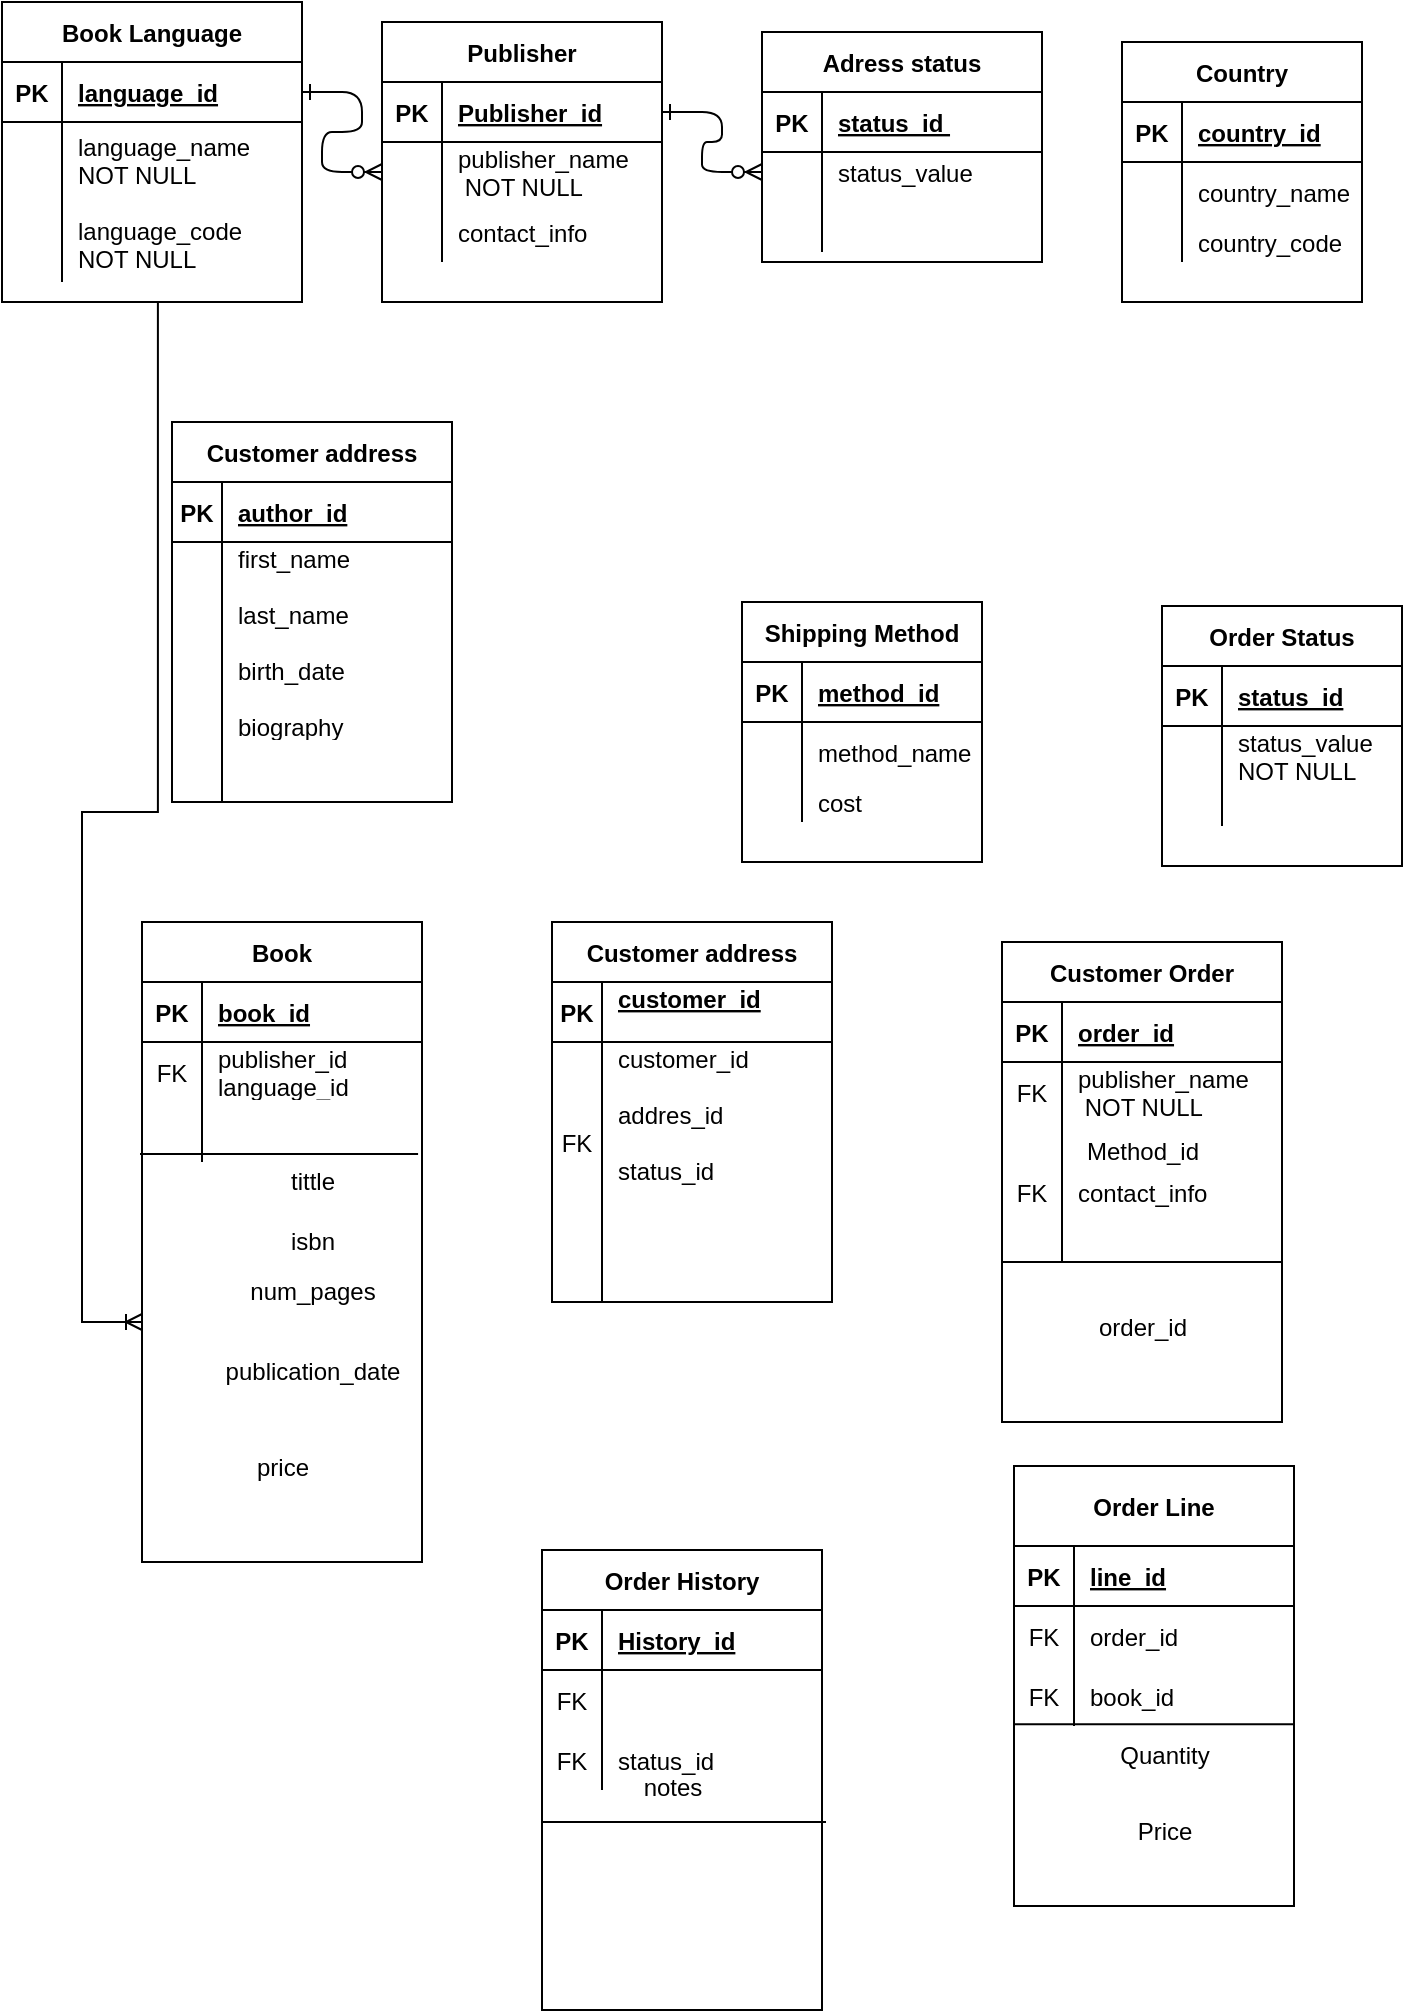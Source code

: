 <mxfile version="26.2.10">
  <diagram id="R2lEEEUBdFMjLlhIrx00" name="Page-1">
    <mxGraphModel dx="874" dy="507" grid="1" gridSize="10" guides="1" tooltips="1" connect="1" arrows="1" fold="1" page="1" pageScale="1" pageWidth="850" pageHeight="1100" math="0" shadow="0" extFonts="Permanent Marker^https://fonts.googleapis.com/css?family=Permanent+Marker">
      <root>
        <mxCell id="0" />
        <mxCell id="1" parent="0" />
        <mxCell id="C-vyLk0tnHw3VtMMgP7b-1" value="" style="edgeStyle=entityRelationEdgeStyle;endArrow=ERzeroToMany;startArrow=ERone;endFill=1;startFill=0;" parent="1" source="C-vyLk0tnHw3VtMMgP7b-24" target="C-vyLk0tnHw3VtMMgP7b-6" edge="1">
          <mxGeometry width="100" height="100" relative="1" as="geometry">
            <mxPoint x="340" y="720" as="sourcePoint" />
            <mxPoint x="440" y="620" as="targetPoint" />
            <Array as="points">
              <mxPoint x="60" y="410" />
            </Array>
          </mxGeometry>
        </mxCell>
        <mxCell id="C-vyLk0tnHw3VtMMgP7b-12" value="" style="edgeStyle=entityRelationEdgeStyle;endArrow=ERzeroToMany;startArrow=ERone;endFill=1;startFill=0;" parent="1" source="C-vyLk0tnHw3VtMMgP7b-3" target="C-vyLk0tnHw3VtMMgP7b-17" edge="1">
          <mxGeometry width="100" height="100" relative="1" as="geometry">
            <mxPoint x="400" y="180" as="sourcePoint" />
            <mxPoint x="460" y="205" as="targetPoint" />
          </mxGeometry>
        </mxCell>
        <mxCell id="C-vyLk0tnHw3VtMMgP7b-2" value="Publisher" style="shape=table;startSize=30;container=1;collapsible=1;childLayout=tableLayout;fixedRows=1;rowLines=0;fontStyle=1;align=center;resizeLast=1;" parent="1" vertex="1">
          <mxGeometry x="200" y="20" width="140" height="140" as="geometry" />
        </mxCell>
        <mxCell id="C-vyLk0tnHw3VtMMgP7b-3" value="" style="shape=partialRectangle;collapsible=0;dropTarget=0;pointerEvents=0;fillColor=none;points=[[0,0.5],[1,0.5]];portConstraint=eastwest;top=0;left=0;right=0;bottom=1;" parent="C-vyLk0tnHw3VtMMgP7b-2" vertex="1">
          <mxGeometry y="30" width="140" height="30" as="geometry" />
        </mxCell>
        <mxCell id="C-vyLk0tnHw3VtMMgP7b-4" value="PK" style="shape=partialRectangle;overflow=hidden;connectable=0;fillColor=none;top=0;left=0;bottom=0;right=0;fontStyle=1;" parent="C-vyLk0tnHw3VtMMgP7b-3" vertex="1">
          <mxGeometry width="30" height="30" as="geometry">
            <mxRectangle width="30" height="30" as="alternateBounds" />
          </mxGeometry>
        </mxCell>
        <mxCell id="C-vyLk0tnHw3VtMMgP7b-5" value="Publisher_id" style="shape=partialRectangle;overflow=hidden;connectable=0;fillColor=none;top=0;left=0;bottom=0;right=0;align=left;spacingLeft=6;fontStyle=5;" parent="C-vyLk0tnHw3VtMMgP7b-3" vertex="1">
          <mxGeometry x="30" width="110" height="30" as="geometry">
            <mxRectangle width="110" height="30" as="alternateBounds" />
          </mxGeometry>
        </mxCell>
        <mxCell id="C-vyLk0tnHw3VtMMgP7b-6" value="" style="shape=partialRectangle;collapsible=0;dropTarget=0;pointerEvents=0;fillColor=none;points=[[0,0.5],[1,0.5]];portConstraint=eastwest;top=0;left=0;right=0;bottom=0;" parent="C-vyLk0tnHw3VtMMgP7b-2" vertex="1">
          <mxGeometry y="60" width="140" height="30" as="geometry" />
        </mxCell>
        <mxCell id="C-vyLk0tnHw3VtMMgP7b-7" value="" style="shape=partialRectangle;overflow=hidden;connectable=0;fillColor=none;top=0;left=0;bottom=0;right=0;" parent="C-vyLk0tnHw3VtMMgP7b-6" vertex="1">
          <mxGeometry width="30" height="30" as="geometry">
            <mxRectangle width="30" height="30" as="alternateBounds" />
          </mxGeometry>
        </mxCell>
        <mxCell id="C-vyLk0tnHw3VtMMgP7b-8" value="publisher_name&#xa; NOT NULL" style="shape=partialRectangle;overflow=hidden;connectable=0;fillColor=none;top=0;left=0;bottom=0;right=0;align=left;spacingLeft=6;" parent="C-vyLk0tnHw3VtMMgP7b-6" vertex="1">
          <mxGeometry x="30" width="110" height="30" as="geometry">
            <mxRectangle width="110" height="30" as="alternateBounds" />
          </mxGeometry>
        </mxCell>
        <mxCell id="C-vyLk0tnHw3VtMMgP7b-9" value="" style="shape=partialRectangle;collapsible=0;dropTarget=0;pointerEvents=0;fillColor=none;points=[[0,0.5],[1,0.5]];portConstraint=eastwest;top=0;left=0;right=0;bottom=0;" parent="C-vyLk0tnHw3VtMMgP7b-2" vertex="1">
          <mxGeometry y="90" width="140" height="30" as="geometry" />
        </mxCell>
        <mxCell id="C-vyLk0tnHw3VtMMgP7b-10" value="" style="shape=partialRectangle;overflow=hidden;connectable=0;fillColor=none;top=0;left=0;bottom=0;right=0;" parent="C-vyLk0tnHw3VtMMgP7b-9" vertex="1">
          <mxGeometry width="30" height="30" as="geometry">
            <mxRectangle width="30" height="30" as="alternateBounds" />
          </mxGeometry>
        </mxCell>
        <mxCell id="C-vyLk0tnHw3VtMMgP7b-11" value="contact_info" style="shape=partialRectangle;overflow=hidden;connectable=0;fillColor=none;top=0;left=0;bottom=0;right=0;align=left;spacingLeft=6;" parent="C-vyLk0tnHw3VtMMgP7b-9" vertex="1">
          <mxGeometry x="30" width="110" height="30" as="geometry">
            <mxRectangle width="110" height="30" as="alternateBounds" />
          </mxGeometry>
        </mxCell>
        <mxCell id="C-vyLk0tnHw3VtMMgP7b-13" value="Adress status" style="shape=table;startSize=30;container=1;collapsible=1;childLayout=tableLayout;fixedRows=1;rowLines=0;fontStyle=1;align=center;resizeLast=1;" parent="1" vertex="1">
          <mxGeometry x="390" y="25" width="140" height="115" as="geometry" />
        </mxCell>
        <mxCell id="C-vyLk0tnHw3VtMMgP7b-14" value="" style="shape=partialRectangle;collapsible=0;dropTarget=0;pointerEvents=0;fillColor=none;points=[[0,0.5],[1,0.5]];portConstraint=eastwest;top=0;left=0;right=0;bottom=1;" parent="C-vyLk0tnHw3VtMMgP7b-13" vertex="1">
          <mxGeometry y="30" width="140" height="30" as="geometry" />
        </mxCell>
        <mxCell id="C-vyLk0tnHw3VtMMgP7b-15" value="PK" style="shape=partialRectangle;overflow=hidden;connectable=0;fillColor=none;top=0;left=0;bottom=0;right=0;fontStyle=1;" parent="C-vyLk0tnHw3VtMMgP7b-14" vertex="1">
          <mxGeometry width="30" height="30" as="geometry">
            <mxRectangle width="30" height="30" as="alternateBounds" />
          </mxGeometry>
        </mxCell>
        <mxCell id="C-vyLk0tnHw3VtMMgP7b-16" value="status_id " style="shape=partialRectangle;overflow=hidden;connectable=0;fillColor=none;top=0;left=0;bottom=0;right=0;align=left;spacingLeft=6;fontStyle=5;" parent="C-vyLk0tnHw3VtMMgP7b-14" vertex="1">
          <mxGeometry x="30" width="110" height="30" as="geometry">
            <mxRectangle width="110" height="30" as="alternateBounds" />
          </mxGeometry>
        </mxCell>
        <mxCell id="C-vyLk0tnHw3VtMMgP7b-17" value="" style="shape=partialRectangle;collapsible=0;dropTarget=0;pointerEvents=0;fillColor=none;points=[[0,0.5],[1,0.5]];portConstraint=eastwest;top=0;left=0;right=0;bottom=0;" parent="C-vyLk0tnHw3VtMMgP7b-13" vertex="1">
          <mxGeometry y="60" width="140" height="20" as="geometry" />
        </mxCell>
        <mxCell id="C-vyLk0tnHw3VtMMgP7b-18" value="" style="shape=partialRectangle;overflow=hidden;connectable=0;fillColor=none;top=0;left=0;bottom=0;right=0;" parent="C-vyLk0tnHw3VtMMgP7b-17" vertex="1">
          <mxGeometry width="30" height="20" as="geometry">
            <mxRectangle width="30" height="20" as="alternateBounds" />
          </mxGeometry>
        </mxCell>
        <mxCell id="C-vyLk0tnHw3VtMMgP7b-19" value="status_value" style="shape=partialRectangle;overflow=hidden;connectable=0;fillColor=none;top=0;left=0;bottom=0;right=0;align=left;spacingLeft=6;" parent="C-vyLk0tnHw3VtMMgP7b-17" vertex="1">
          <mxGeometry x="30" width="110" height="20" as="geometry">
            <mxRectangle width="110" height="20" as="alternateBounds" />
          </mxGeometry>
        </mxCell>
        <mxCell id="C-vyLk0tnHw3VtMMgP7b-20" value="" style="shape=partialRectangle;collapsible=0;dropTarget=0;pointerEvents=0;fillColor=none;points=[[0,0.5],[1,0.5]];portConstraint=eastwest;top=0;left=0;right=0;bottom=0;" parent="C-vyLk0tnHw3VtMMgP7b-13" vertex="1">
          <mxGeometry y="80" width="140" height="30" as="geometry" />
        </mxCell>
        <mxCell id="C-vyLk0tnHw3VtMMgP7b-21" value="" style="shape=partialRectangle;overflow=hidden;connectable=0;fillColor=none;top=0;left=0;bottom=0;right=0;" parent="C-vyLk0tnHw3VtMMgP7b-20" vertex="1">
          <mxGeometry width="30" height="30" as="geometry">
            <mxRectangle width="30" height="30" as="alternateBounds" />
          </mxGeometry>
        </mxCell>
        <mxCell id="C-vyLk0tnHw3VtMMgP7b-22" value="" style="shape=partialRectangle;overflow=hidden;connectable=0;fillColor=none;top=0;left=0;bottom=0;right=0;align=left;spacingLeft=6;" parent="C-vyLk0tnHw3VtMMgP7b-20" vertex="1">
          <mxGeometry x="30" width="110" height="30" as="geometry">
            <mxRectangle width="110" height="30" as="alternateBounds" />
          </mxGeometry>
        </mxCell>
        <mxCell id="UZFf_94aw9fgbtnMNv5X-19" style="edgeStyle=orthogonalEdgeStyle;rounded=0;orthogonalLoop=1;jettySize=auto;html=1;exitX=1;exitY=0.5;exitDx=0;exitDy=0;" parent="C-vyLk0tnHw3VtMMgP7b-13" source="C-vyLk0tnHw3VtMMgP7b-17" target="C-vyLk0tnHw3VtMMgP7b-17" edge="1">
          <mxGeometry relative="1" as="geometry" />
        </mxCell>
        <mxCell id="C-vyLk0tnHw3VtMMgP7b-23" value="Book Language" style="shape=table;startSize=30;container=1;collapsible=1;childLayout=tableLayout;fixedRows=1;rowLines=0;fontStyle=1;align=center;resizeLast=1;" parent="1" vertex="1">
          <mxGeometry x="10" y="10" width="150" height="150" as="geometry" />
        </mxCell>
        <mxCell id="C-vyLk0tnHw3VtMMgP7b-24" value="" style="shape=partialRectangle;collapsible=0;dropTarget=0;pointerEvents=0;fillColor=none;points=[[0,0.5],[1,0.5]];portConstraint=eastwest;top=0;left=0;right=0;bottom=1;" parent="C-vyLk0tnHw3VtMMgP7b-23" vertex="1">
          <mxGeometry y="30" width="150" height="30" as="geometry" />
        </mxCell>
        <mxCell id="C-vyLk0tnHw3VtMMgP7b-25" value="PK" style="shape=partialRectangle;overflow=hidden;connectable=0;fillColor=none;top=0;left=0;bottom=0;right=0;fontStyle=1;" parent="C-vyLk0tnHw3VtMMgP7b-24" vertex="1">
          <mxGeometry width="30" height="30" as="geometry">
            <mxRectangle width="30" height="30" as="alternateBounds" />
          </mxGeometry>
        </mxCell>
        <mxCell id="C-vyLk0tnHw3VtMMgP7b-26" value="language_id" style="shape=partialRectangle;overflow=hidden;connectable=0;fillColor=none;top=0;left=0;bottom=0;right=0;align=left;spacingLeft=6;fontStyle=5;" parent="C-vyLk0tnHw3VtMMgP7b-24" vertex="1">
          <mxGeometry x="30" width="120" height="30" as="geometry">
            <mxRectangle width="120" height="30" as="alternateBounds" />
          </mxGeometry>
        </mxCell>
        <mxCell id="C-vyLk0tnHw3VtMMgP7b-27" value="" style="shape=partialRectangle;collapsible=0;dropTarget=0;pointerEvents=0;fillColor=none;points=[[0,0.5],[1,0.5]];portConstraint=eastwest;top=0;left=0;right=0;bottom=0;" parent="C-vyLk0tnHw3VtMMgP7b-23" vertex="1">
          <mxGeometry y="60" width="150" height="80" as="geometry" />
        </mxCell>
        <mxCell id="C-vyLk0tnHw3VtMMgP7b-28" value="" style="shape=partialRectangle;overflow=hidden;connectable=0;fillColor=none;top=0;left=0;bottom=0;right=0;" parent="C-vyLk0tnHw3VtMMgP7b-27" vertex="1">
          <mxGeometry width="30" height="80" as="geometry">
            <mxRectangle width="30" height="80" as="alternateBounds" />
          </mxGeometry>
        </mxCell>
        <mxCell id="C-vyLk0tnHw3VtMMgP7b-29" value="language_name &#xa;NOT NULL&#xa;&#xa;language_code&#xa;NOT NULL" style="shape=partialRectangle;overflow=hidden;connectable=0;fillColor=none;top=0;left=0;bottom=0;right=0;align=left;spacingLeft=6;" parent="C-vyLk0tnHw3VtMMgP7b-27" vertex="1">
          <mxGeometry x="30" width="120" height="80" as="geometry">
            <mxRectangle width="120" height="80" as="alternateBounds" />
          </mxGeometry>
        </mxCell>
        <mxCell id="UZFf_94aw9fgbtnMNv5X-3" value="Country" style="shape=table;startSize=30;container=1;collapsible=1;childLayout=tableLayout;fixedRows=1;rowLines=0;fontStyle=1;align=center;resizeLast=1;" parent="1" vertex="1">
          <mxGeometry x="570" y="30" width="120" height="130" as="geometry" />
        </mxCell>
        <mxCell id="UZFf_94aw9fgbtnMNv5X-4" value="" style="shape=partialRectangle;collapsible=0;dropTarget=0;pointerEvents=0;fillColor=none;points=[[0,0.5],[1,0.5]];portConstraint=eastwest;top=0;left=0;right=0;bottom=1;" parent="UZFf_94aw9fgbtnMNv5X-3" vertex="1">
          <mxGeometry y="30" width="120" height="30" as="geometry" />
        </mxCell>
        <mxCell id="UZFf_94aw9fgbtnMNv5X-5" value="PK" style="shape=partialRectangle;overflow=hidden;connectable=0;fillColor=none;top=0;left=0;bottom=0;right=0;fontStyle=1;" parent="UZFf_94aw9fgbtnMNv5X-4" vertex="1">
          <mxGeometry width="30" height="30" as="geometry">
            <mxRectangle width="30" height="30" as="alternateBounds" />
          </mxGeometry>
        </mxCell>
        <mxCell id="UZFf_94aw9fgbtnMNv5X-6" value="country_id" style="shape=partialRectangle;overflow=hidden;connectable=0;fillColor=none;top=0;left=0;bottom=0;right=0;align=left;spacingLeft=6;fontStyle=5;" parent="UZFf_94aw9fgbtnMNv5X-4" vertex="1">
          <mxGeometry x="30" width="90" height="30" as="geometry">
            <mxRectangle width="90" height="30" as="alternateBounds" />
          </mxGeometry>
        </mxCell>
        <mxCell id="UZFf_94aw9fgbtnMNv5X-7" value="" style="shape=partialRectangle;collapsible=0;dropTarget=0;pointerEvents=0;fillColor=none;points=[[0,0.5],[1,0.5]];portConstraint=eastwest;top=0;left=0;right=0;bottom=0;" parent="UZFf_94aw9fgbtnMNv5X-3" vertex="1">
          <mxGeometry y="60" width="120" height="30" as="geometry" />
        </mxCell>
        <mxCell id="UZFf_94aw9fgbtnMNv5X-8" value="" style="shape=partialRectangle;overflow=hidden;connectable=0;fillColor=none;top=0;left=0;bottom=0;right=0;" parent="UZFf_94aw9fgbtnMNv5X-7" vertex="1">
          <mxGeometry width="30" height="30" as="geometry">
            <mxRectangle width="30" height="30" as="alternateBounds" />
          </mxGeometry>
        </mxCell>
        <mxCell id="UZFf_94aw9fgbtnMNv5X-9" value="country_name" style="shape=partialRectangle;overflow=hidden;connectable=0;fillColor=none;top=0;left=0;bottom=0;right=0;align=left;spacingLeft=6;" parent="UZFf_94aw9fgbtnMNv5X-7" vertex="1">
          <mxGeometry x="30" width="90" height="30" as="geometry">
            <mxRectangle width="90" height="30" as="alternateBounds" />
          </mxGeometry>
        </mxCell>
        <mxCell id="UZFf_94aw9fgbtnMNv5X-10" value="" style="shape=partialRectangle;collapsible=0;dropTarget=0;pointerEvents=0;fillColor=none;points=[[0,0.5],[1,0.5]];portConstraint=eastwest;top=0;left=0;right=0;bottom=0;" parent="UZFf_94aw9fgbtnMNv5X-3" vertex="1">
          <mxGeometry y="90" width="120" height="20" as="geometry" />
        </mxCell>
        <mxCell id="UZFf_94aw9fgbtnMNv5X-11" value="" style="shape=partialRectangle;overflow=hidden;connectable=0;fillColor=none;top=0;left=0;bottom=0;right=0;" parent="UZFf_94aw9fgbtnMNv5X-10" vertex="1">
          <mxGeometry width="30" height="20" as="geometry">
            <mxRectangle width="30" height="20" as="alternateBounds" />
          </mxGeometry>
        </mxCell>
        <mxCell id="UZFf_94aw9fgbtnMNv5X-12" value="country_code" style="shape=partialRectangle;overflow=hidden;connectable=0;fillColor=none;top=0;left=0;bottom=0;right=0;align=left;spacingLeft=6;" parent="UZFf_94aw9fgbtnMNv5X-10" vertex="1">
          <mxGeometry x="30" width="90" height="20" as="geometry">
            <mxRectangle width="90" height="20" as="alternateBounds" />
          </mxGeometry>
        </mxCell>
        <mxCell id="UZFf_94aw9fgbtnMNv5X-22" value="Order Status" style="shape=table;startSize=30;container=1;collapsible=1;childLayout=tableLayout;fixedRows=1;rowLines=0;fontStyle=1;align=center;resizeLast=1;" parent="1" vertex="1">
          <mxGeometry x="590" y="312" width="120" height="130" as="geometry" />
        </mxCell>
        <mxCell id="UZFf_94aw9fgbtnMNv5X-23" value="" style="shape=partialRectangle;collapsible=0;dropTarget=0;pointerEvents=0;fillColor=none;points=[[0,0.5],[1,0.5]];portConstraint=eastwest;top=0;left=0;right=0;bottom=1;" parent="UZFf_94aw9fgbtnMNv5X-22" vertex="1">
          <mxGeometry y="30" width="120" height="30" as="geometry" />
        </mxCell>
        <mxCell id="UZFf_94aw9fgbtnMNv5X-24" value="PK" style="shape=partialRectangle;overflow=hidden;connectable=0;fillColor=none;top=0;left=0;bottom=0;right=0;fontStyle=1;" parent="UZFf_94aw9fgbtnMNv5X-23" vertex="1">
          <mxGeometry width="30" height="30" as="geometry">
            <mxRectangle width="30" height="30" as="alternateBounds" />
          </mxGeometry>
        </mxCell>
        <mxCell id="UZFf_94aw9fgbtnMNv5X-25" value="status_id" style="shape=partialRectangle;overflow=hidden;connectable=0;fillColor=none;top=0;left=0;bottom=0;right=0;align=left;spacingLeft=6;fontStyle=5;" parent="UZFf_94aw9fgbtnMNv5X-23" vertex="1">
          <mxGeometry x="30" width="90" height="30" as="geometry">
            <mxRectangle width="90" height="30" as="alternateBounds" />
          </mxGeometry>
        </mxCell>
        <mxCell id="UZFf_94aw9fgbtnMNv5X-26" value="" style="shape=partialRectangle;collapsible=0;dropTarget=0;pointerEvents=0;fillColor=none;points=[[0,0.5],[1,0.5]];portConstraint=eastwest;top=0;left=0;right=0;bottom=0;" parent="UZFf_94aw9fgbtnMNv5X-22" vertex="1">
          <mxGeometry y="60" width="120" height="30" as="geometry" />
        </mxCell>
        <mxCell id="UZFf_94aw9fgbtnMNv5X-27" value="" style="shape=partialRectangle;overflow=hidden;connectable=0;fillColor=none;top=0;left=0;bottom=0;right=0;" parent="UZFf_94aw9fgbtnMNv5X-26" vertex="1">
          <mxGeometry width="30" height="30" as="geometry">
            <mxRectangle width="30" height="30" as="alternateBounds" />
          </mxGeometry>
        </mxCell>
        <mxCell id="UZFf_94aw9fgbtnMNv5X-28" value="status_value&#xa;NOT NULL" style="shape=partialRectangle;overflow=hidden;connectable=0;fillColor=none;top=0;left=0;bottom=0;right=0;align=left;spacingLeft=6;" parent="UZFf_94aw9fgbtnMNv5X-26" vertex="1">
          <mxGeometry x="30" width="90" height="30" as="geometry">
            <mxRectangle width="90" height="30" as="alternateBounds" />
          </mxGeometry>
        </mxCell>
        <mxCell id="UZFf_94aw9fgbtnMNv5X-29" value="" style="shape=partialRectangle;collapsible=0;dropTarget=0;pointerEvents=0;fillColor=none;points=[[0,0.5],[1,0.5]];portConstraint=eastwest;top=0;left=0;right=0;bottom=0;" parent="UZFf_94aw9fgbtnMNv5X-22" vertex="1">
          <mxGeometry y="90" width="120" height="20" as="geometry" />
        </mxCell>
        <mxCell id="UZFf_94aw9fgbtnMNv5X-30" value="" style="shape=partialRectangle;overflow=hidden;connectable=0;fillColor=none;top=0;left=0;bottom=0;right=0;" parent="UZFf_94aw9fgbtnMNv5X-29" vertex="1">
          <mxGeometry width="30" height="20" as="geometry">
            <mxRectangle width="30" height="20" as="alternateBounds" />
          </mxGeometry>
        </mxCell>
        <mxCell id="UZFf_94aw9fgbtnMNv5X-31" value="" style="shape=partialRectangle;overflow=hidden;connectable=0;fillColor=none;top=0;left=0;bottom=0;right=0;align=left;spacingLeft=6;" parent="UZFf_94aw9fgbtnMNv5X-29" vertex="1">
          <mxGeometry x="30" width="90" height="20" as="geometry">
            <mxRectangle width="90" height="20" as="alternateBounds" />
          </mxGeometry>
        </mxCell>
        <mxCell id="UZFf_94aw9fgbtnMNv5X-32" value="Shipping Method" style="shape=table;startSize=30;container=1;collapsible=1;childLayout=tableLayout;fixedRows=1;rowLines=0;fontStyle=1;align=center;resizeLast=1;" parent="1" vertex="1">
          <mxGeometry x="380" y="310" width="120" height="130" as="geometry" />
        </mxCell>
        <mxCell id="UZFf_94aw9fgbtnMNv5X-33" value="" style="shape=partialRectangle;collapsible=0;dropTarget=0;pointerEvents=0;fillColor=none;points=[[0,0.5],[1,0.5]];portConstraint=eastwest;top=0;left=0;right=0;bottom=1;" parent="UZFf_94aw9fgbtnMNv5X-32" vertex="1">
          <mxGeometry y="30" width="120" height="30" as="geometry" />
        </mxCell>
        <mxCell id="UZFf_94aw9fgbtnMNv5X-34" value="PK" style="shape=partialRectangle;overflow=hidden;connectable=0;fillColor=none;top=0;left=0;bottom=0;right=0;fontStyle=1;" parent="UZFf_94aw9fgbtnMNv5X-33" vertex="1">
          <mxGeometry width="30" height="30" as="geometry">
            <mxRectangle width="30" height="30" as="alternateBounds" />
          </mxGeometry>
        </mxCell>
        <mxCell id="UZFf_94aw9fgbtnMNv5X-35" value="method_id" style="shape=partialRectangle;overflow=hidden;connectable=0;fillColor=none;top=0;left=0;bottom=0;right=0;align=left;spacingLeft=6;fontStyle=5;" parent="UZFf_94aw9fgbtnMNv5X-33" vertex="1">
          <mxGeometry x="30" width="90" height="30" as="geometry">
            <mxRectangle width="90" height="30" as="alternateBounds" />
          </mxGeometry>
        </mxCell>
        <mxCell id="UZFf_94aw9fgbtnMNv5X-36" value="" style="shape=partialRectangle;collapsible=0;dropTarget=0;pointerEvents=0;fillColor=none;points=[[0,0.5],[1,0.5]];portConstraint=eastwest;top=0;left=0;right=0;bottom=0;" parent="UZFf_94aw9fgbtnMNv5X-32" vertex="1">
          <mxGeometry y="60" width="120" height="30" as="geometry" />
        </mxCell>
        <mxCell id="UZFf_94aw9fgbtnMNv5X-37" value="" style="shape=partialRectangle;overflow=hidden;connectable=0;fillColor=none;top=0;left=0;bottom=0;right=0;" parent="UZFf_94aw9fgbtnMNv5X-36" vertex="1">
          <mxGeometry width="30" height="30" as="geometry">
            <mxRectangle width="30" height="30" as="alternateBounds" />
          </mxGeometry>
        </mxCell>
        <mxCell id="UZFf_94aw9fgbtnMNv5X-38" value="method_name" style="shape=partialRectangle;overflow=hidden;connectable=0;fillColor=none;top=0;left=0;bottom=0;right=0;align=left;spacingLeft=6;" parent="UZFf_94aw9fgbtnMNv5X-36" vertex="1">
          <mxGeometry x="30" width="90" height="30" as="geometry">
            <mxRectangle width="90" height="30" as="alternateBounds" />
          </mxGeometry>
        </mxCell>
        <mxCell id="UZFf_94aw9fgbtnMNv5X-39" value="" style="shape=partialRectangle;collapsible=0;dropTarget=0;pointerEvents=0;fillColor=none;points=[[0,0.5],[1,0.5]];portConstraint=eastwest;top=0;left=0;right=0;bottom=0;" parent="UZFf_94aw9fgbtnMNv5X-32" vertex="1">
          <mxGeometry y="90" width="120" height="20" as="geometry" />
        </mxCell>
        <mxCell id="UZFf_94aw9fgbtnMNv5X-40" value="" style="shape=partialRectangle;overflow=hidden;connectable=0;fillColor=none;top=0;left=0;bottom=0;right=0;" parent="UZFf_94aw9fgbtnMNv5X-39" vertex="1">
          <mxGeometry width="30" height="20" as="geometry">
            <mxRectangle width="30" height="20" as="alternateBounds" />
          </mxGeometry>
        </mxCell>
        <mxCell id="UZFf_94aw9fgbtnMNv5X-41" value="cost" style="shape=partialRectangle;overflow=hidden;connectable=0;fillColor=none;top=0;left=0;bottom=0;right=0;align=left;spacingLeft=6;" parent="UZFf_94aw9fgbtnMNv5X-39" vertex="1">
          <mxGeometry x="30" width="90" height="20" as="geometry">
            <mxRectangle width="90" height="20" as="alternateBounds" />
          </mxGeometry>
        </mxCell>
        <mxCell id="UZFf_94aw9fgbtnMNv5X-60" value="Customer address" style="shape=table;startSize=30;container=1;collapsible=1;childLayout=tableLayout;fixedRows=1;rowLines=0;fontStyle=1;align=center;resizeLast=1;" parent="1" vertex="1">
          <mxGeometry x="285" y="470" width="140" height="190" as="geometry" />
        </mxCell>
        <mxCell id="UZFf_94aw9fgbtnMNv5X-61" value="" style="shape=partialRectangle;collapsible=0;dropTarget=0;pointerEvents=0;fillColor=none;points=[[0,0.5],[1,0.5]];portConstraint=eastwest;top=0;left=0;right=0;bottom=1;" parent="UZFf_94aw9fgbtnMNv5X-60" vertex="1">
          <mxGeometry y="30" width="140" height="30" as="geometry" />
        </mxCell>
        <mxCell id="UZFf_94aw9fgbtnMNv5X-62" value="PK" style="shape=partialRectangle;overflow=hidden;connectable=0;fillColor=none;top=0;left=0;bottom=0;right=0;fontStyle=1;" parent="UZFf_94aw9fgbtnMNv5X-61" vertex="1">
          <mxGeometry width="25" height="30" as="geometry">
            <mxRectangle width="25" height="30" as="alternateBounds" />
          </mxGeometry>
        </mxCell>
        <mxCell id="UZFf_94aw9fgbtnMNv5X-63" value="customer_id&#xa;" style="shape=partialRectangle;overflow=hidden;connectable=0;fillColor=none;top=0;left=0;bottom=0;right=0;align=left;spacingLeft=6;fontStyle=5;" parent="UZFf_94aw9fgbtnMNv5X-61" vertex="1">
          <mxGeometry x="25" width="115" height="30" as="geometry">
            <mxRectangle width="115" height="30" as="alternateBounds" />
          </mxGeometry>
        </mxCell>
        <mxCell id="UZFf_94aw9fgbtnMNv5X-64" value="" style="shape=partialRectangle;collapsible=0;dropTarget=0;pointerEvents=0;fillColor=none;points=[[0,0.5],[1,0.5]];portConstraint=eastwest;top=0;left=0;right=0;bottom=0;" parent="UZFf_94aw9fgbtnMNv5X-60" vertex="1">
          <mxGeometry y="60" width="140" height="100" as="geometry" />
        </mxCell>
        <mxCell id="UZFf_94aw9fgbtnMNv5X-65" value="FK" style="shape=partialRectangle;overflow=hidden;connectable=0;fillColor=none;top=0;left=0;bottom=0;right=0;" parent="UZFf_94aw9fgbtnMNv5X-64" vertex="1">
          <mxGeometry width="25" height="100" as="geometry">
            <mxRectangle width="25" height="100" as="alternateBounds" />
          </mxGeometry>
        </mxCell>
        <mxCell id="UZFf_94aw9fgbtnMNv5X-66" value="customer_id&#xa;&#xa;addres_id&#xa;&#xa;status_id&#xa;&#xa;" style="shape=partialRectangle;overflow=hidden;connectable=0;fillColor=none;top=0;left=0;bottom=0;right=0;align=left;spacingLeft=6;" parent="UZFf_94aw9fgbtnMNv5X-64" vertex="1">
          <mxGeometry x="25" width="115" height="100" as="geometry">
            <mxRectangle width="115" height="100" as="alternateBounds" />
          </mxGeometry>
        </mxCell>
        <mxCell id="UZFf_94aw9fgbtnMNv5X-67" value="" style="shape=partialRectangle;collapsible=0;dropTarget=0;pointerEvents=0;fillColor=none;points=[[0,0.5],[1,0.5]];portConstraint=eastwest;top=0;left=0;right=0;bottom=0;" parent="UZFf_94aw9fgbtnMNv5X-60" vertex="1">
          <mxGeometry y="160" width="140" height="30" as="geometry" />
        </mxCell>
        <mxCell id="UZFf_94aw9fgbtnMNv5X-68" value="" style="shape=partialRectangle;overflow=hidden;connectable=0;fillColor=none;top=0;left=0;bottom=0;right=0;" parent="UZFf_94aw9fgbtnMNv5X-67" vertex="1">
          <mxGeometry width="25" height="30" as="geometry">
            <mxRectangle width="25" height="30" as="alternateBounds" />
          </mxGeometry>
        </mxCell>
        <mxCell id="UZFf_94aw9fgbtnMNv5X-69" value="" style="shape=partialRectangle;overflow=hidden;connectable=0;fillColor=none;top=0;left=0;bottom=0;right=0;align=left;spacingLeft=6;" parent="UZFf_94aw9fgbtnMNv5X-67" vertex="1">
          <mxGeometry x="25" width="115" height="30" as="geometry">
            <mxRectangle width="115" height="30" as="alternateBounds" />
          </mxGeometry>
        </mxCell>
        <mxCell id="JAz1A-tE0rexRqTG1sj_-6" value="" style="endArrow=none;html=1;rounded=0;exitX=0;exitY=1;exitDx=0;exitDy=0;exitPerimeter=0;" edge="1" parent="UZFf_94aw9fgbtnMNv5X-60" source="UZFf_94aw9fgbtnMNv5X-67">
          <mxGeometry width="50" height="50" relative="1" as="geometry">
            <mxPoint x="90" y="200" as="sourcePoint" />
            <mxPoint x="135" y="190" as="targetPoint" />
          </mxGeometry>
        </mxCell>
        <mxCell id="UZFf_94aw9fgbtnMNv5X-70" value="Customer Order" style="shape=table;startSize=30;container=1;collapsible=1;childLayout=tableLayout;fixedRows=1;rowLines=0;fontStyle=1;align=center;resizeLast=1;" parent="1" vertex="1">
          <mxGeometry x="510" y="480" width="140" height="240" as="geometry" />
        </mxCell>
        <mxCell id="UZFf_94aw9fgbtnMNv5X-71" value="" style="shape=partialRectangle;collapsible=0;dropTarget=0;pointerEvents=0;fillColor=none;points=[[0,0.5],[1,0.5]];portConstraint=eastwest;top=0;left=0;right=0;bottom=1;" parent="UZFf_94aw9fgbtnMNv5X-70" vertex="1">
          <mxGeometry y="30" width="140" height="30" as="geometry" />
        </mxCell>
        <mxCell id="UZFf_94aw9fgbtnMNv5X-72" value="PK" style="shape=partialRectangle;overflow=hidden;connectable=0;fillColor=none;top=0;left=0;bottom=0;right=0;fontStyle=1;" parent="UZFf_94aw9fgbtnMNv5X-71" vertex="1">
          <mxGeometry width="30" height="30" as="geometry">
            <mxRectangle width="30" height="30" as="alternateBounds" />
          </mxGeometry>
        </mxCell>
        <mxCell id="UZFf_94aw9fgbtnMNv5X-73" value="order_id" style="shape=partialRectangle;overflow=hidden;connectable=0;fillColor=none;top=0;left=0;bottom=0;right=0;align=left;spacingLeft=6;fontStyle=5;" parent="UZFf_94aw9fgbtnMNv5X-71" vertex="1">
          <mxGeometry x="30" width="110" height="30" as="geometry">
            <mxRectangle width="110" height="30" as="alternateBounds" />
          </mxGeometry>
        </mxCell>
        <mxCell id="UZFf_94aw9fgbtnMNv5X-74" value="" style="shape=partialRectangle;collapsible=0;dropTarget=0;pointerEvents=0;fillColor=none;points=[[0,0.5],[1,0.5]];portConstraint=eastwest;top=0;left=0;right=0;bottom=0;" parent="UZFf_94aw9fgbtnMNv5X-70" vertex="1">
          <mxGeometry y="60" width="140" height="30" as="geometry" />
        </mxCell>
        <mxCell id="UZFf_94aw9fgbtnMNv5X-75" value="FK" style="shape=partialRectangle;overflow=hidden;connectable=0;fillColor=none;top=0;left=0;bottom=0;right=0;" parent="UZFf_94aw9fgbtnMNv5X-74" vertex="1">
          <mxGeometry width="30" height="30" as="geometry">
            <mxRectangle width="30" height="30" as="alternateBounds" />
          </mxGeometry>
        </mxCell>
        <mxCell id="UZFf_94aw9fgbtnMNv5X-76" value="publisher_name&#xa; NOT NULL" style="shape=partialRectangle;overflow=hidden;connectable=0;fillColor=none;top=0;left=0;bottom=0;right=0;align=left;spacingLeft=6;" parent="UZFf_94aw9fgbtnMNv5X-74" vertex="1">
          <mxGeometry x="30" width="110" height="30" as="geometry">
            <mxRectangle width="110" height="30" as="alternateBounds" />
          </mxGeometry>
        </mxCell>
        <mxCell id="UZFf_94aw9fgbtnMNv5X-77" value="" style="shape=partialRectangle;collapsible=0;dropTarget=0;pointerEvents=0;fillColor=none;points=[[0,0.5],[1,0.5]];portConstraint=eastwest;top=0;left=0;right=0;bottom=0;" parent="UZFf_94aw9fgbtnMNv5X-70" vertex="1">
          <mxGeometry y="90" width="140" height="70" as="geometry" />
        </mxCell>
        <mxCell id="UZFf_94aw9fgbtnMNv5X-78" value="FK" style="shape=partialRectangle;overflow=hidden;connectable=0;fillColor=none;top=0;left=0;bottom=0;right=0;" parent="UZFf_94aw9fgbtnMNv5X-77" vertex="1">
          <mxGeometry width="30" height="70" as="geometry">
            <mxRectangle width="30" height="70" as="alternateBounds" />
          </mxGeometry>
        </mxCell>
        <mxCell id="UZFf_94aw9fgbtnMNv5X-79" value="contact_info" style="shape=partialRectangle;overflow=hidden;connectable=0;fillColor=none;top=0;left=0;bottom=0;right=0;align=left;spacingLeft=6;" parent="UZFf_94aw9fgbtnMNv5X-77" vertex="1">
          <mxGeometry x="30" width="110" height="70" as="geometry">
            <mxRectangle width="110" height="70" as="alternateBounds" />
          </mxGeometry>
        </mxCell>
        <mxCell id="UZFf_94aw9fgbtnMNv5X-90" value="Order History" style="shape=table;startSize=30;container=1;collapsible=1;childLayout=tableLayout;fixedRows=1;rowLines=0;fontStyle=1;align=center;resizeLast=1;" parent="1" vertex="1">
          <mxGeometry x="280" y="784" width="140" height="230" as="geometry" />
        </mxCell>
        <mxCell id="UZFf_94aw9fgbtnMNv5X-91" value="" style="shape=partialRectangle;collapsible=0;dropTarget=0;pointerEvents=0;fillColor=none;points=[[0,0.5],[1,0.5]];portConstraint=eastwest;top=0;left=0;right=0;bottom=1;" parent="UZFf_94aw9fgbtnMNv5X-90" vertex="1">
          <mxGeometry y="30" width="140" height="30" as="geometry" />
        </mxCell>
        <mxCell id="UZFf_94aw9fgbtnMNv5X-92" value="PK" style="shape=partialRectangle;overflow=hidden;connectable=0;fillColor=none;top=0;left=0;bottom=0;right=0;fontStyle=1;" parent="UZFf_94aw9fgbtnMNv5X-91" vertex="1">
          <mxGeometry width="30" height="30" as="geometry">
            <mxRectangle width="30" height="30" as="alternateBounds" />
          </mxGeometry>
        </mxCell>
        <mxCell id="UZFf_94aw9fgbtnMNv5X-93" value="History_id" style="shape=partialRectangle;overflow=hidden;connectable=0;fillColor=none;top=0;left=0;bottom=0;right=0;align=left;spacingLeft=6;fontStyle=5;" parent="UZFf_94aw9fgbtnMNv5X-91" vertex="1">
          <mxGeometry x="30" width="110" height="30" as="geometry">
            <mxRectangle width="110" height="30" as="alternateBounds" />
          </mxGeometry>
        </mxCell>
        <mxCell id="UZFf_94aw9fgbtnMNv5X-94" value="" style="shape=partialRectangle;collapsible=0;dropTarget=0;pointerEvents=0;fillColor=none;points=[[0,0.5],[1,0.5]];portConstraint=eastwest;top=0;left=0;right=0;bottom=0;" parent="UZFf_94aw9fgbtnMNv5X-90" vertex="1">
          <mxGeometry y="60" width="140" height="30" as="geometry" />
        </mxCell>
        <mxCell id="UZFf_94aw9fgbtnMNv5X-95" value="FK" style="shape=partialRectangle;overflow=hidden;connectable=0;fillColor=none;top=0;left=0;bottom=0;right=0;" parent="UZFf_94aw9fgbtnMNv5X-94" vertex="1">
          <mxGeometry width="30" height="30" as="geometry">
            <mxRectangle width="30" height="30" as="alternateBounds" />
          </mxGeometry>
        </mxCell>
        <mxCell id="UZFf_94aw9fgbtnMNv5X-96" value="" style="shape=partialRectangle;overflow=hidden;connectable=0;fillColor=none;top=0;left=0;bottom=0;right=0;align=left;spacingLeft=6;" parent="UZFf_94aw9fgbtnMNv5X-94" vertex="1">
          <mxGeometry x="30" width="110" height="30" as="geometry">
            <mxRectangle width="110" height="30" as="alternateBounds" />
          </mxGeometry>
        </mxCell>
        <mxCell id="UZFf_94aw9fgbtnMNv5X-97" value="" style="shape=partialRectangle;collapsible=0;dropTarget=0;pointerEvents=0;fillColor=none;points=[[0,0.5],[1,0.5]];portConstraint=eastwest;top=0;left=0;right=0;bottom=0;" parent="UZFf_94aw9fgbtnMNv5X-90" vertex="1">
          <mxGeometry y="90" width="140" height="30" as="geometry" />
        </mxCell>
        <mxCell id="UZFf_94aw9fgbtnMNv5X-98" value="FK" style="shape=partialRectangle;overflow=hidden;connectable=0;fillColor=none;top=0;left=0;bottom=0;right=0;" parent="UZFf_94aw9fgbtnMNv5X-97" vertex="1">
          <mxGeometry width="30" height="30" as="geometry">
            <mxRectangle width="30" height="30" as="alternateBounds" />
          </mxGeometry>
        </mxCell>
        <mxCell id="UZFf_94aw9fgbtnMNv5X-99" value="status_id" style="shape=partialRectangle;overflow=hidden;connectable=0;fillColor=none;top=0;left=0;bottom=0;right=0;align=left;spacingLeft=6;" parent="UZFf_94aw9fgbtnMNv5X-97" vertex="1">
          <mxGeometry x="30" width="110" height="30" as="geometry">
            <mxRectangle width="110" height="30" as="alternateBounds" />
          </mxGeometry>
        </mxCell>
        <mxCell id="UZFf_94aw9fgbtnMNv5X-104" value="" style="endArrow=none;html=1;rounded=0;" parent="UZFf_94aw9fgbtnMNv5X-90" edge="1">
          <mxGeometry width="50" height="50" relative="1" as="geometry">
            <mxPoint x="142" y="136" as="sourcePoint" />
            <mxPoint y="136" as="targetPoint" />
          </mxGeometry>
        </mxCell>
        <mxCell id="UZFf_94aw9fgbtnMNv5X-106" value="notes" style="text;html=1;align=center;verticalAlign=middle;resizable=0;points=[];autosize=1;strokeColor=none;fillColor=none;" parent="1" vertex="1">
          <mxGeometry x="320" y="888" width="50" height="30" as="geometry" />
        </mxCell>
        <mxCell id="UZFf_94aw9fgbtnMNv5X-107" value="Book" style="shape=table;startSize=30;container=1;collapsible=1;childLayout=tableLayout;fixedRows=1;rowLines=0;fontStyle=1;align=center;resizeLast=1;" parent="1" vertex="1">
          <mxGeometry x="80" y="470" width="140" height="320" as="geometry" />
        </mxCell>
        <mxCell id="UZFf_94aw9fgbtnMNv5X-108" value="" style="shape=partialRectangle;collapsible=0;dropTarget=0;pointerEvents=0;fillColor=none;points=[[0,0.5],[1,0.5]];portConstraint=eastwest;top=0;left=0;right=0;bottom=1;" parent="UZFf_94aw9fgbtnMNv5X-107" vertex="1">
          <mxGeometry y="30" width="140" height="30" as="geometry" />
        </mxCell>
        <mxCell id="UZFf_94aw9fgbtnMNv5X-109" value="PK" style="shape=partialRectangle;overflow=hidden;connectable=0;fillColor=none;top=0;left=0;bottom=0;right=0;fontStyle=1;" parent="UZFf_94aw9fgbtnMNv5X-108" vertex="1">
          <mxGeometry width="30" height="30" as="geometry">
            <mxRectangle width="30" height="30" as="alternateBounds" />
          </mxGeometry>
        </mxCell>
        <mxCell id="UZFf_94aw9fgbtnMNv5X-110" value="book_id" style="shape=partialRectangle;overflow=hidden;connectable=0;fillColor=none;top=0;left=0;bottom=0;right=0;align=left;spacingLeft=6;fontStyle=5;" parent="UZFf_94aw9fgbtnMNv5X-108" vertex="1">
          <mxGeometry x="30" width="110" height="30" as="geometry">
            <mxRectangle width="110" height="30" as="alternateBounds" />
          </mxGeometry>
        </mxCell>
        <mxCell id="UZFf_94aw9fgbtnMNv5X-111" value="" style="shape=partialRectangle;collapsible=0;dropTarget=0;pointerEvents=0;fillColor=none;points=[[0,0.5],[1,0.5]];portConstraint=eastwest;top=0;left=0;right=0;bottom=0;" parent="UZFf_94aw9fgbtnMNv5X-107" vertex="1">
          <mxGeometry y="60" width="140" height="30" as="geometry" />
        </mxCell>
        <mxCell id="UZFf_94aw9fgbtnMNv5X-112" value="FK" style="shape=partialRectangle;overflow=hidden;connectable=0;fillColor=none;top=0;left=0;bottom=0;right=0;" parent="UZFf_94aw9fgbtnMNv5X-111" vertex="1">
          <mxGeometry width="30" height="30" as="geometry">
            <mxRectangle width="30" height="30" as="alternateBounds" />
          </mxGeometry>
        </mxCell>
        <mxCell id="UZFf_94aw9fgbtnMNv5X-113" value="publisher_id&#xa;language_id" style="shape=partialRectangle;overflow=hidden;connectable=0;fillColor=none;top=0;left=0;bottom=0;right=0;align=left;spacingLeft=6;" parent="UZFf_94aw9fgbtnMNv5X-111" vertex="1">
          <mxGeometry x="30" width="110" height="30" as="geometry">
            <mxRectangle width="110" height="30" as="alternateBounds" />
          </mxGeometry>
        </mxCell>
        <mxCell id="UZFf_94aw9fgbtnMNv5X-114" value="" style="shape=partialRectangle;collapsible=0;dropTarget=0;pointerEvents=0;fillColor=none;points=[[0,0.5],[1,0.5]];portConstraint=eastwest;top=0;left=0;right=0;bottom=0;" parent="UZFf_94aw9fgbtnMNv5X-107" vertex="1">
          <mxGeometry y="90" width="140" height="30" as="geometry" />
        </mxCell>
        <mxCell id="UZFf_94aw9fgbtnMNv5X-115" value="" style="shape=partialRectangle;overflow=hidden;connectable=0;fillColor=none;top=0;left=0;bottom=0;right=0;" parent="UZFf_94aw9fgbtnMNv5X-114" vertex="1">
          <mxGeometry width="30" height="30" as="geometry">
            <mxRectangle width="30" height="30" as="alternateBounds" />
          </mxGeometry>
        </mxCell>
        <mxCell id="UZFf_94aw9fgbtnMNv5X-116" value="" style="shape=partialRectangle;overflow=hidden;connectable=0;fillColor=none;top=0;left=0;bottom=0;right=0;align=left;spacingLeft=6;" parent="UZFf_94aw9fgbtnMNv5X-114" vertex="1">
          <mxGeometry x="30" width="110" height="30" as="geometry">
            <mxRectangle width="110" height="30" as="alternateBounds" />
          </mxGeometry>
        </mxCell>
        <mxCell id="JAz1A-tE0rexRqTG1sj_-8" value="" style="endArrow=none;html=1;rounded=0;entryX=0.986;entryY=0.867;entryDx=0;entryDy=0;entryPerimeter=0;" edge="1" parent="UZFf_94aw9fgbtnMNv5X-107" target="UZFf_94aw9fgbtnMNv5X-114">
          <mxGeometry width="50" height="50" relative="1" as="geometry">
            <mxPoint x="-1" y="116" as="sourcePoint" />
            <mxPoint x="110" y="115" as="targetPoint" />
          </mxGeometry>
        </mxCell>
        <mxCell id="UZFf_94aw9fgbtnMNv5X-123" value="" style="group" parent="1" vertex="1" connectable="0">
          <mxGeometry x="516" y="742" width="140" height="220" as="geometry" />
        </mxCell>
        <mxCell id="UZFf_94aw9fgbtnMNv5X-124" value="" style="group" parent="UZFf_94aw9fgbtnMNv5X-123" vertex="1" connectable="0">
          <mxGeometry width="140" height="220" as="geometry" />
        </mxCell>
        <mxCell id="UZFf_94aw9fgbtnMNv5X-80" value="Order Line" style="shape=table;startSize=40;container=1;collapsible=1;childLayout=tableLayout;fixedRows=1;rowLines=0;fontStyle=1;align=center;resizeLast=1;" parent="UZFf_94aw9fgbtnMNv5X-124" vertex="1">
          <mxGeometry width="140" height="220" as="geometry" />
        </mxCell>
        <mxCell id="UZFf_94aw9fgbtnMNv5X-81" value="" style="shape=partialRectangle;collapsible=0;dropTarget=0;pointerEvents=0;fillColor=none;points=[[0,0.5],[1,0.5]];portConstraint=eastwest;top=0;left=0;right=0;bottom=1;" parent="UZFf_94aw9fgbtnMNv5X-80" vertex="1">
          <mxGeometry y="40" width="140" height="30" as="geometry" />
        </mxCell>
        <mxCell id="UZFf_94aw9fgbtnMNv5X-82" value="PK" style="shape=partialRectangle;overflow=hidden;connectable=0;fillColor=none;top=0;left=0;bottom=0;right=0;fontStyle=1;" parent="UZFf_94aw9fgbtnMNv5X-81" vertex="1">
          <mxGeometry width="30" height="30" as="geometry">
            <mxRectangle width="30" height="30" as="alternateBounds" />
          </mxGeometry>
        </mxCell>
        <mxCell id="UZFf_94aw9fgbtnMNv5X-83" value="line_id" style="shape=partialRectangle;overflow=hidden;connectable=0;fillColor=none;top=0;left=0;bottom=0;right=0;align=left;spacingLeft=6;fontStyle=5;" parent="UZFf_94aw9fgbtnMNv5X-81" vertex="1">
          <mxGeometry x="30" width="110" height="30" as="geometry">
            <mxRectangle width="110" height="30" as="alternateBounds" />
          </mxGeometry>
        </mxCell>
        <mxCell id="UZFf_94aw9fgbtnMNv5X-84" value="" style="shape=partialRectangle;collapsible=0;dropTarget=0;pointerEvents=0;fillColor=none;points=[[0,0.5],[1,0.5]];portConstraint=eastwest;top=0;left=0;right=0;bottom=0;" parent="UZFf_94aw9fgbtnMNv5X-80" vertex="1">
          <mxGeometry y="70" width="140" height="30" as="geometry" />
        </mxCell>
        <mxCell id="UZFf_94aw9fgbtnMNv5X-85" value="FK" style="shape=partialRectangle;overflow=hidden;connectable=0;fillColor=none;top=0;left=0;bottom=0;right=0;" parent="UZFf_94aw9fgbtnMNv5X-84" vertex="1">
          <mxGeometry width="30" height="30" as="geometry">
            <mxRectangle width="30" height="30" as="alternateBounds" />
          </mxGeometry>
        </mxCell>
        <mxCell id="UZFf_94aw9fgbtnMNv5X-86" value="order_id" style="shape=partialRectangle;overflow=hidden;connectable=0;fillColor=none;top=0;left=0;bottom=0;right=0;align=left;spacingLeft=6;" parent="UZFf_94aw9fgbtnMNv5X-84" vertex="1">
          <mxGeometry x="30" width="110" height="30" as="geometry">
            <mxRectangle width="110" height="30" as="alternateBounds" />
          </mxGeometry>
        </mxCell>
        <mxCell id="UZFf_94aw9fgbtnMNv5X-87" value="" style="shape=partialRectangle;collapsible=0;dropTarget=0;pointerEvents=0;fillColor=none;points=[[0,0.5],[1,0.5]];portConstraint=eastwest;top=0;left=0;right=0;bottom=0;" parent="UZFf_94aw9fgbtnMNv5X-80" vertex="1">
          <mxGeometry y="100" width="140" height="30" as="geometry" />
        </mxCell>
        <mxCell id="UZFf_94aw9fgbtnMNv5X-88" value="FK" style="shape=partialRectangle;overflow=hidden;connectable=0;fillColor=none;top=0;left=0;bottom=0;right=0;" parent="UZFf_94aw9fgbtnMNv5X-87" vertex="1">
          <mxGeometry width="30" height="30" as="geometry">
            <mxRectangle width="30" height="30" as="alternateBounds" />
          </mxGeometry>
        </mxCell>
        <mxCell id="UZFf_94aw9fgbtnMNv5X-89" value="book_id" style="shape=partialRectangle;overflow=hidden;connectable=0;fillColor=none;top=0;left=0;bottom=0;right=0;align=left;spacingLeft=6;" parent="UZFf_94aw9fgbtnMNv5X-87" vertex="1">
          <mxGeometry x="30" width="110" height="30" as="geometry">
            <mxRectangle width="110" height="30" as="alternateBounds" />
          </mxGeometry>
        </mxCell>
        <mxCell id="UZFf_94aw9fgbtnMNv5X-101" value="" style="endArrow=none;html=1;rounded=0;" parent="UZFf_94aw9fgbtnMNv5X-124" edge="1">
          <mxGeometry width="50" height="50" relative="1" as="geometry">
            <mxPoint x="140" y="129.17" as="sourcePoint" />
            <mxPoint y="129.17" as="targetPoint" />
          </mxGeometry>
        </mxCell>
        <mxCell id="UZFf_94aw9fgbtnMNv5X-102" value="Quantity" style="text;html=1;align=center;verticalAlign=middle;resizable=0;points=[];autosize=1;strokeColor=none;fillColor=none;" parent="UZFf_94aw9fgbtnMNv5X-124" vertex="1">
          <mxGeometry x="40" y="130" width="70" height="30" as="geometry" />
        </mxCell>
        <mxCell id="UZFf_94aw9fgbtnMNv5X-103" value="Price" style="text;html=1;align=center;verticalAlign=middle;resizable=0;points=[];autosize=1;strokeColor=none;fillColor=none;" parent="UZFf_94aw9fgbtnMNv5X-124" vertex="1">
          <mxGeometry x="50" y="168" width="50" height="30" as="geometry" />
        </mxCell>
        <mxCell id="UZFf_94aw9fgbtnMNv5X-125" value="" style="endArrow=none;html=1;rounded=0;" parent="1" edge="1">
          <mxGeometry width="50" height="50" relative="1" as="geometry">
            <mxPoint x="650" y="640" as="sourcePoint" />
            <mxPoint x="510" y="640" as="targetPoint" />
            <Array as="points">
              <mxPoint x="580" y="640" />
            </Array>
          </mxGeometry>
        </mxCell>
        <mxCell id="JAz1A-tE0rexRqTG1sj_-2" value="Method_id" style="text;html=1;align=center;verticalAlign=middle;resizable=0;points=[];autosize=1;strokeColor=none;fillColor=none;" vertex="1" parent="1">
          <mxGeometry x="540" y="570" width="80" height="30" as="geometry" />
        </mxCell>
        <mxCell id="JAz1A-tE0rexRqTG1sj_-4" value="order_id" style="text;html=1;align=center;verticalAlign=middle;resizable=0;points=[];autosize=1;strokeColor=none;fillColor=none;" vertex="1" parent="1">
          <mxGeometry x="545" y="658" width="70" height="30" as="geometry" />
        </mxCell>
        <mxCell id="JAz1A-tE0rexRqTG1sj_-11" value="tittle" style="text;html=1;align=center;verticalAlign=middle;resizable=0;points=[];autosize=1;strokeColor=none;fillColor=none;" vertex="1" parent="1">
          <mxGeometry x="140" y="585" width="50" height="30" as="geometry" />
        </mxCell>
        <mxCell id="JAz1A-tE0rexRqTG1sj_-12" value="isbn" style="text;html=1;align=center;verticalAlign=middle;resizable=0;points=[];autosize=1;strokeColor=none;fillColor=none;" vertex="1" parent="1">
          <mxGeometry x="140" y="615" width="50" height="30" as="geometry" />
        </mxCell>
        <mxCell id="JAz1A-tE0rexRqTG1sj_-13" value="num_pages" style="text;html=1;align=center;verticalAlign=middle;resizable=0;points=[];autosize=1;strokeColor=none;fillColor=none;" vertex="1" parent="1">
          <mxGeometry x="120" y="640" width="90" height="30" as="geometry" />
        </mxCell>
        <mxCell id="JAz1A-tE0rexRqTG1sj_-14" value="publication_date" style="text;html=1;align=center;verticalAlign=middle;resizable=0;points=[];autosize=1;strokeColor=none;fillColor=none;" vertex="1" parent="1">
          <mxGeometry x="110" y="680" width="110" height="30" as="geometry" />
        </mxCell>
        <mxCell id="JAz1A-tE0rexRqTG1sj_-15" value="price" style="text;html=1;align=center;verticalAlign=middle;resizable=0;points=[];autosize=1;strokeColor=none;fillColor=none;" vertex="1" parent="1">
          <mxGeometry x="125" y="728" width="50" height="30" as="geometry" />
        </mxCell>
        <mxCell id="JAz1A-tE0rexRqTG1sj_-16" value="Customer address" style="shape=table;startSize=30;container=1;collapsible=1;childLayout=tableLayout;fixedRows=1;rowLines=0;fontStyle=1;align=center;resizeLast=1;" vertex="1" parent="1">
          <mxGeometry x="95" y="220" width="140" height="190" as="geometry" />
        </mxCell>
        <mxCell id="JAz1A-tE0rexRqTG1sj_-17" value="" style="shape=partialRectangle;collapsible=0;dropTarget=0;pointerEvents=0;fillColor=none;points=[[0,0.5],[1,0.5]];portConstraint=eastwest;top=0;left=0;right=0;bottom=1;" vertex="1" parent="JAz1A-tE0rexRqTG1sj_-16">
          <mxGeometry y="30" width="140" height="30" as="geometry" />
        </mxCell>
        <mxCell id="JAz1A-tE0rexRqTG1sj_-18" value="PK" style="shape=partialRectangle;overflow=hidden;connectable=0;fillColor=none;top=0;left=0;bottom=0;right=0;fontStyle=1;" vertex="1" parent="JAz1A-tE0rexRqTG1sj_-17">
          <mxGeometry width="25" height="30" as="geometry">
            <mxRectangle width="25" height="30" as="alternateBounds" />
          </mxGeometry>
        </mxCell>
        <mxCell id="JAz1A-tE0rexRqTG1sj_-19" value="author_id" style="shape=partialRectangle;overflow=hidden;connectable=0;fillColor=none;top=0;left=0;bottom=0;right=0;align=left;spacingLeft=6;fontStyle=5;" vertex="1" parent="JAz1A-tE0rexRqTG1sj_-17">
          <mxGeometry x="25" width="115" height="30" as="geometry">
            <mxRectangle width="115" height="30" as="alternateBounds" />
          </mxGeometry>
        </mxCell>
        <mxCell id="JAz1A-tE0rexRqTG1sj_-20" value="" style="shape=partialRectangle;collapsible=0;dropTarget=0;pointerEvents=0;fillColor=none;points=[[0,0.5],[1,0.5]];portConstraint=eastwest;top=0;left=0;right=0;bottom=0;" vertex="1" parent="JAz1A-tE0rexRqTG1sj_-16">
          <mxGeometry y="60" width="140" height="100" as="geometry" />
        </mxCell>
        <mxCell id="JAz1A-tE0rexRqTG1sj_-21" value="" style="shape=partialRectangle;overflow=hidden;connectable=0;fillColor=none;top=0;left=0;bottom=0;right=0;" vertex="1" parent="JAz1A-tE0rexRqTG1sj_-20">
          <mxGeometry width="25" height="100" as="geometry">
            <mxRectangle width="25" height="100" as="alternateBounds" />
          </mxGeometry>
        </mxCell>
        <mxCell id="JAz1A-tE0rexRqTG1sj_-22" value="first_name&#xa;&#xa;last_name&#xa;&#xa;birth_date&#xa;&#xa;biography" style="shape=partialRectangle;overflow=hidden;connectable=0;fillColor=none;top=0;left=0;bottom=0;right=0;align=left;spacingLeft=6;" vertex="1" parent="JAz1A-tE0rexRqTG1sj_-20">
          <mxGeometry x="25" width="115" height="100" as="geometry">
            <mxRectangle width="115" height="100" as="alternateBounds" />
          </mxGeometry>
        </mxCell>
        <mxCell id="JAz1A-tE0rexRqTG1sj_-23" value="" style="shape=partialRectangle;collapsible=0;dropTarget=0;pointerEvents=0;fillColor=none;points=[[0,0.5],[1,0.5]];portConstraint=eastwest;top=0;left=0;right=0;bottom=0;" vertex="1" parent="JAz1A-tE0rexRqTG1sj_-16">
          <mxGeometry y="160" width="140" height="30" as="geometry" />
        </mxCell>
        <mxCell id="JAz1A-tE0rexRqTG1sj_-24" value="" style="shape=partialRectangle;overflow=hidden;connectable=0;fillColor=none;top=0;left=0;bottom=0;right=0;" vertex="1" parent="JAz1A-tE0rexRqTG1sj_-23">
          <mxGeometry width="25" height="30" as="geometry">
            <mxRectangle width="25" height="30" as="alternateBounds" />
          </mxGeometry>
        </mxCell>
        <mxCell id="JAz1A-tE0rexRqTG1sj_-25" value="" style="shape=partialRectangle;overflow=hidden;connectable=0;fillColor=none;top=0;left=0;bottom=0;right=0;align=left;spacingLeft=6;" vertex="1" parent="JAz1A-tE0rexRqTG1sj_-23">
          <mxGeometry x="25" width="115" height="30" as="geometry">
            <mxRectangle width="115" height="30" as="alternateBounds" />
          </mxGeometry>
        </mxCell>
        <mxCell id="JAz1A-tE0rexRqTG1sj_-26" value="" style="endArrow=none;html=1;rounded=0;exitX=0;exitY=1;exitDx=0;exitDy=0;exitPerimeter=0;" edge="1" parent="JAz1A-tE0rexRqTG1sj_-16" source="JAz1A-tE0rexRqTG1sj_-23">
          <mxGeometry width="50" height="50" relative="1" as="geometry">
            <mxPoint x="90" y="200" as="sourcePoint" />
            <mxPoint x="135" y="190" as="targetPoint" />
          </mxGeometry>
        </mxCell>
        <mxCell id="JAz1A-tE0rexRqTG1sj_-27" value="" style="edgeStyle=entityRelationEdgeStyle;fontSize=12;html=1;endArrow=ERoneToMany;rounded=0;exitX=0.653;exitY=1.025;exitDx=0;exitDy=0;exitPerimeter=0;" edge="1" parent="1">
          <mxGeometry width="100" height="100" relative="1" as="geometry">
            <mxPoint x="57.95" y="160" as="sourcePoint" />
            <mxPoint x="80" y="670" as="targetPoint" />
            <Array as="points">
              <mxPoint x="-150" y="170" />
            </Array>
          </mxGeometry>
        </mxCell>
      </root>
    </mxGraphModel>
  </diagram>
</mxfile>
